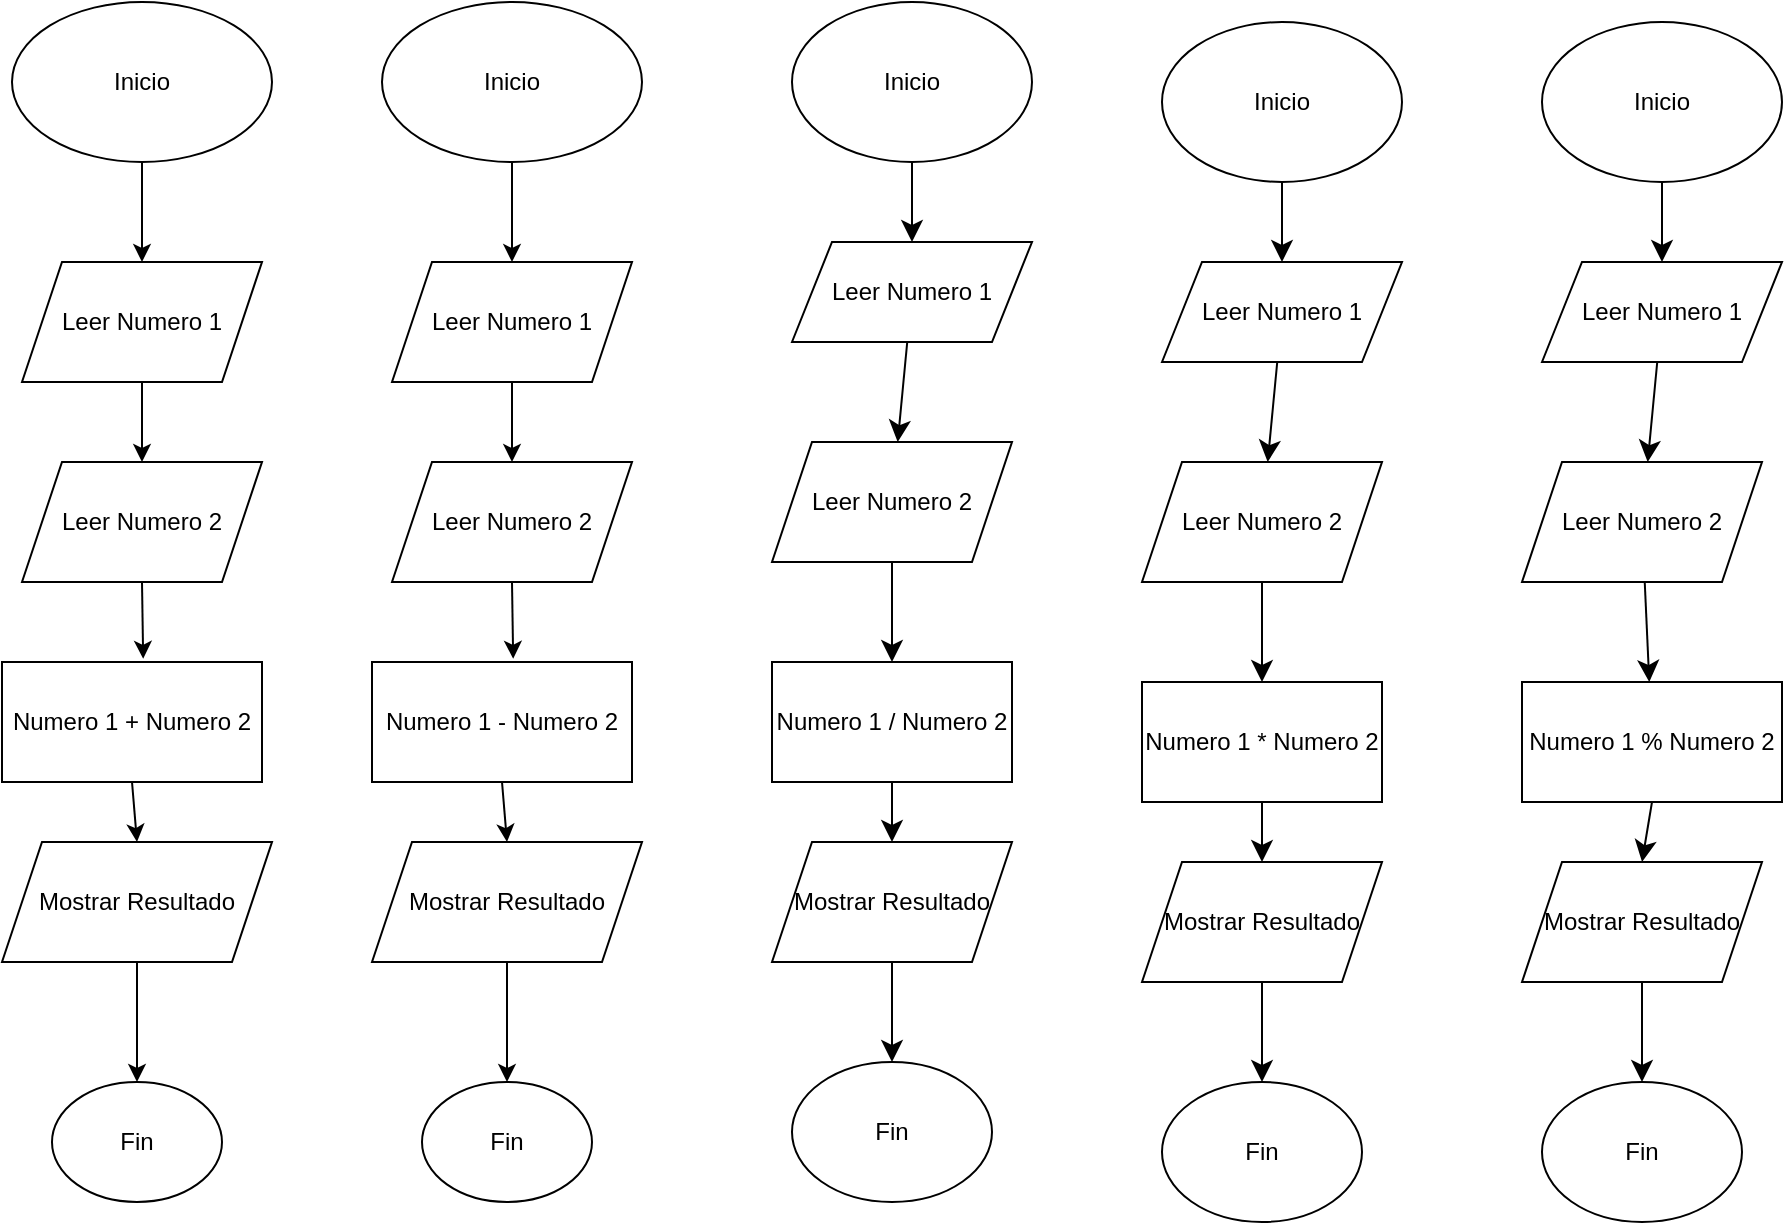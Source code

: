 <mxfile version="24.7.6">
  <diagram name="Page-1" id="0QDC5qbreHVhUufxlDPc">
    <mxGraphModel dx="453" dy="333" grid="1" gridSize="10" guides="1" tooltips="1" connect="1" arrows="1" fold="1" page="1" pageScale="1" pageWidth="827" pageHeight="1169" math="0" shadow="0">
      <root>
        <mxCell id="0" />
        <mxCell id="1" parent="0" />
        <mxCell id="wWSIzz2eOnMeMm4guEhj-3" value="Inicio" style="ellipse;whiteSpace=wrap;html=1;" parent="1" vertex="1">
          <mxGeometry x="35" y="100" width="130" height="80" as="geometry" />
        </mxCell>
        <mxCell id="wWSIzz2eOnMeMm4guEhj-4" value="Leer Numero 1" style="shape=parallelogram;perimeter=parallelogramPerimeter;whiteSpace=wrap;html=1;fixedSize=1;" parent="1" vertex="1">
          <mxGeometry x="40" y="230" width="120" height="60" as="geometry" />
        </mxCell>
        <mxCell id="wWSIzz2eOnMeMm4guEhj-5" value="Leer Numero 2" style="shape=parallelogram;perimeter=parallelogramPerimeter;whiteSpace=wrap;html=1;fixedSize=1;" parent="1" vertex="1">
          <mxGeometry x="40" y="330" width="120" height="60" as="geometry" />
        </mxCell>
        <mxCell id="wWSIzz2eOnMeMm4guEhj-7" value="" style="endArrow=classic;html=1;rounded=0;exitX=0.5;exitY=1;exitDx=0;exitDy=0;entryX=0.5;entryY=0;entryDx=0;entryDy=0;" parent="1" source="wWSIzz2eOnMeMm4guEhj-3" target="wWSIzz2eOnMeMm4guEhj-4" edge="1">
          <mxGeometry width="50" height="50" relative="1" as="geometry">
            <mxPoint x="125" y="290" as="sourcePoint" />
            <mxPoint x="175" y="240" as="targetPoint" />
          </mxGeometry>
        </mxCell>
        <mxCell id="wWSIzz2eOnMeMm4guEhj-8" value="" style="endArrow=classic;html=1;rounded=0;exitX=0.5;exitY=1;exitDx=0;exitDy=0;entryX=0.5;entryY=0;entryDx=0;entryDy=0;" parent="1" source="wWSIzz2eOnMeMm4guEhj-4" target="wWSIzz2eOnMeMm4guEhj-5" edge="1">
          <mxGeometry width="50" height="50" relative="1" as="geometry">
            <mxPoint x="125" y="290" as="sourcePoint" />
            <mxPoint x="175" y="320" as="targetPoint" />
          </mxGeometry>
        </mxCell>
        <mxCell id="wWSIzz2eOnMeMm4guEhj-9" value="Numero 1 + Numero 2" style="rounded=0;whiteSpace=wrap;html=1;" parent="1" vertex="1">
          <mxGeometry x="30" y="430" width="130" height="60" as="geometry" />
        </mxCell>
        <mxCell id="wWSIzz2eOnMeMm4guEhj-10" value="" style="endArrow=classic;html=1;rounded=0;exitX=0.5;exitY=1;exitDx=0;exitDy=0;entryX=0.543;entryY=-0.027;entryDx=0;entryDy=0;entryPerimeter=0;" parent="1" source="wWSIzz2eOnMeMm4guEhj-5" target="wWSIzz2eOnMeMm4guEhj-9" edge="1">
          <mxGeometry width="50" height="50" relative="1" as="geometry">
            <mxPoint x="125" y="450" as="sourcePoint" />
            <mxPoint x="175" y="400" as="targetPoint" />
          </mxGeometry>
        </mxCell>
        <mxCell id="wWSIzz2eOnMeMm4guEhj-11" value="Mostrar Resultado" style="shape=parallelogram;perimeter=parallelogramPerimeter;whiteSpace=wrap;html=1;fixedSize=1;" parent="1" vertex="1">
          <mxGeometry x="30" y="520" width="135" height="60" as="geometry" />
        </mxCell>
        <mxCell id="wWSIzz2eOnMeMm4guEhj-12" value="" style="endArrow=classic;html=1;rounded=0;exitX=0.5;exitY=1;exitDx=0;exitDy=0;entryX=0.5;entryY=0;entryDx=0;entryDy=0;" parent="1" source="wWSIzz2eOnMeMm4guEhj-9" target="wWSIzz2eOnMeMm4guEhj-11" edge="1">
          <mxGeometry width="50" height="50" relative="1" as="geometry">
            <mxPoint x="125" y="490" as="sourcePoint" />
            <mxPoint x="175" y="440" as="targetPoint" />
          </mxGeometry>
        </mxCell>
        <mxCell id="wWSIzz2eOnMeMm4guEhj-13" value="Fin" style="ellipse;whiteSpace=wrap;html=1;" parent="1" vertex="1">
          <mxGeometry x="55" y="640" width="85" height="60" as="geometry" />
        </mxCell>
        <mxCell id="wWSIzz2eOnMeMm4guEhj-14" value="" style="endArrow=classic;html=1;rounded=0;exitX=0.5;exitY=1;exitDx=0;exitDy=0;entryX=0.5;entryY=0;entryDx=0;entryDy=0;" parent="1" source="wWSIzz2eOnMeMm4guEhj-11" target="wWSIzz2eOnMeMm4guEhj-13" edge="1">
          <mxGeometry width="50" height="50" relative="1" as="geometry">
            <mxPoint x="155" y="660" as="sourcePoint" />
            <mxPoint x="205" y="610" as="targetPoint" />
          </mxGeometry>
        </mxCell>
        <mxCell id="dUIdOPPNoVDR88RISOie-1" value="Inicio" style="ellipse;whiteSpace=wrap;html=1;" vertex="1" parent="1">
          <mxGeometry x="220" y="100" width="130" height="80" as="geometry" />
        </mxCell>
        <mxCell id="dUIdOPPNoVDR88RISOie-2" value="Leer Numero 1" style="shape=parallelogram;perimeter=parallelogramPerimeter;whiteSpace=wrap;html=1;fixedSize=1;" vertex="1" parent="1">
          <mxGeometry x="225" y="230" width="120" height="60" as="geometry" />
        </mxCell>
        <mxCell id="dUIdOPPNoVDR88RISOie-3" value="Leer Numero 2" style="shape=parallelogram;perimeter=parallelogramPerimeter;whiteSpace=wrap;html=1;fixedSize=1;" vertex="1" parent="1">
          <mxGeometry x="225" y="330" width="120" height="60" as="geometry" />
        </mxCell>
        <mxCell id="dUIdOPPNoVDR88RISOie-4" value="" style="endArrow=classic;html=1;rounded=0;exitX=0.5;exitY=1;exitDx=0;exitDy=0;entryX=0.5;entryY=0;entryDx=0;entryDy=0;" edge="1" parent="1" source="dUIdOPPNoVDR88RISOie-1" target="dUIdOPPNoVDR88RISOie-2">
          <mxGeometry width="50" height="50" relative="1" as="geometry">
            <mxPoint x="310" y="290" as="sourcePoint" />
            <mxPoint x="360" y="240" as="targetPoint" />
          </mxGeometry>
        </mxCell>
        <mxCell id="dUIdOPPNoVDR88RISOie-5" value="" style="endArrow=classic;html=1;rounded=0;exitX=0.5;exitY=1;exitDx=0;exitDy=0;entryX=0.5;entryY=0;entryDx=0;entryDy=0;" edge="1" parent="1" source="dUIdOPPNoVDR88RISOie-2" target="dUIdOPPNoVDR88RISOie-3">
          <mxGeometry width="50" height="50" relative="1" as="geometry">
            <mxPoint x="310" y="290" as="sourcePoint" />
            <mxPoint x="360" y="320" as="targetPoint" />
          </mxGeometry>
        </mxCell>
        <mxCell id="dUIdOPPNoVDR88RISOie-6" value="Numero 1 - Numero 2" style="rounded=0;whiteSpace=wrap;html=1;" vertex="1" parent="1">
          <mxGeometry x="215" y="430" width="130" height="60" as="geometry" />
        </mxCell>
        <mxCell id="dUIdOPPNoVDR88RISOie-7" value="" style="endArrow=classic;html=1;rounded=0;exitX=0.5;exitY=1;exitDx=0;exitDy=0;entryX=0.543;entryY=-0.027;entryDx=0;entryDy=0;entryPerimeter=0;" edge="1" parent="1" source="dUIdOPPNoVDR88RISOie-3" target="dUIdOPPNoVDR88RISOie-6">
          <mxGeometry width="50" height="50" relative="1" as="geometry">
            <mxPoint x="310" y="450" as="sourcePoint" />
            <mxPoint x="360" y="400" as="targetPoint" />
          </mxGeometry>
        </mxCell>
        <mxCell id="dUIdOPPNoVDR88RISOie-8" value="Mostrar Resultado" style="shape=parallelogram;perimeter=parallelogramPerimeter;whiteSpace=wrap;html=1;fixedSize=1;" vertex="1" parent="1">
          <mxGeometry x="215" y="520" width="135" height="60" as="geometry" />
        </mxCell>
        <mxCell id="dUIdOPPNoVDR88RISOie-9" value="" style="endArrow=classic;html=1;rounded=0;exitX=0.5;exitY=1;exitDx=0;exitDy=0;entryX=0.5;entryY=0;entryDx=0;entryDy=0;" edge="1" parent="1" source="dUIdOPPNoVDR88RISOie-6" target="dUIdOPPNoVDR88RISOie-8">
          <mxGeometry width="50" height="50" relative="1" as="geometry">
            <mxPoint x="310" y="490" as="sourcePoint" />
            <mxPoint x="360" y="440" as="targetPoint" />
          </mxGeometry>
        </mxCell>
        <mxCell id="dUIdOPPNoVDR88RISOie-10" value="Fin" style="ellipse;whiteSpace=wrap;html=1;" vertex="1" parent="1">
          <mxGeometry x="240" y="640" width="85" height="60" as="geometry" />
        </mxCell>
        <mxCell id="dUIdOPPNoVDR88RISOie-11" value="" style="endArrow=classic;html=1;rounded=0;exitX=0.5;exitY=1;exitDx=0;exitDy=0;entryX=0.5;entryY=0;entryDx=0;entryDy=0;" edge="1" parent="1" source="dUIdOPPNoVDR88RISOie-8" target="dUIdOPPNoVDR88RISOie-10">
          <mxGeometry width="50" height="50" relative="1" as="geometry">
            <mxPoint x="340" y="660" as="sourcePoint" />
            <mxPoint x="390" y="610" as="targetPoint" />
          </mxGeometry>
        </mxCell>
        <mxCell id="dUIdOPPNoVDR88RISOie-23" style="edgeStyle=none;curved=1;rounded=0;orthogonalLoop=1;jettySize=auto;html=1;fontSize=12;startSize=8;endSize=8;" edge="1" parent="1" source="dUIdOPPNoVDR88RISOie-12" target="dUIdOPPNoVDR88RISOie-13">
          <mxGeometry relative="1" as="geometry" />
        </mxCell>
        <mxCell id="dUIdOPPNoVDR88RISOie-12" value="Inicio" style="ellipse;whiteSpace=wrap;html=1;" vertex="1" parent="1">
          <mxGeometry x="425" y="100" width="120" height="80" as="geometry" />
        </mxCell>
        <mxCell id="dUIdOPPNoVDR88RISOie-22" style="edgeStyle=none;curved=1;rounded=0;orthogonalLoop=1;jettySize=auto;html=1;fontSize=12;startSize=8;endSize=8;" edge="1" parent="1" source="dUIdOPPNoVDR88RISOie-13" target="dUIdOPPNoVDR88RISOie-14">
          <mxGeometry relative="1" as="geometry" />
        </mxCell>
        <mxCell id="dUIdOPPNoVDR88RISOie-13" value="Leer Numero 1" style="shape=parallelogram;perimeter=parallelogramPerimeter;whiteSpace=wrap;html=1;fixedSize=1;" vertex="1" parent="1">
          <mxGeometry x="425" y="220" width="120" height="50" as="geometry" />
        </mxCell>
        <mxCell id="dUIdOPPNoVDR88RISOie-16" value="" style="edgeStyle=none;curved=1;rounded=0;orthogonalLoop=1;jettySize=auto;html=1;fontSize=12;startSize=8;endSize=8;" edge="1" parent="1" source="dUIdOPPNoVDR88RISOie-14" target="dUIdOPPNoVDR88RISOie-15">
          <mxGeometry relative="1" as="geometry" />
        </mxCell>
        <mxCell id="dUIdOPPNoVDR88RISOie-14" value="Leer Numero 2" style="shape=parallelogram;perimeter=parallelogramPerimeter;whiteSpace=wrap;html=1;fixedSize=1;" vertex="1" parent="1">
          <mxGeometry x="415" y="320" width="120" height="60" as="geometry" />
        </mxCell>
        <mxCell id="dUIdOPPNoVDR88RISOie-15" value="Numero 1 / Numero 2" style="whiteSpace=wrap;html=1;" vertex="1" parent="1">
          <mxGeometry x="415" y="430" width="120" height="60" as="geometry" />
        </mxCell>
        <mxCell id="dUIdOPPNoVDR88RISOie-19" value="" style="edgeStyle=none;curved=1;rounded=0;orthogonalLoop=1;jettySize=auto;html=1;fontSize=12;startSize=8;endSize=8;entryX=0.5;entryY=0;entryDx=0;entryDy=0;" edge="1" parent="1" source="dUIdOPPNoVDR88RISOie-17" target="dUIdOPPNoVDR88RISOie-20">
          <mxGeometry relative="1" as="geometry">
            <mxPoint x="475" y="630" as="targetPoint" />
          </mxGeometry>
        </mxCell>
        <mxCell id="dUIdOPPNoVDR88RISOie-17" value="Mostrar Resultado" style="shape=parallelogram;perimeter=parallelogramPerimeter;whiteSpace=wrap;html=1;fixedSize=1;" vertex="1" parent="1">
          <mxGeometry x="415" y="520" width="120" height="60" as="geometry" />
        </mxCell>
        <mxCell id="dUIdOPPNoVDR88RISOie-20" value="Fin" style="ellipse;whiteSpace=wrap;html=1;" vertex="1" parent="1">
          <mxGeometry x="425" y="630" width="100" height="70" as="geometry" />
        </mxCell>
        <mxCell id="dUIdOPPNoVDR88RISOie-21" value="" style="endArrow=classic;html=1;rounded=0;fontSize=12;startSize=8;endSize=8;curved=1;entryX=0.5;entryY=0;entryDx=0;entryDy=0;exitX=0.5;exitY=1;exitDx=0;exitDy=0;" edge="1" parent="1" source="dUIdOPPNoVDR88RISOie-15" target="dUIdOPPNoVDR88RISOie-17">
          <mxGeometry width="50" height="50" relative="1" as="geometry">
            <mxPoint x="355" y="430" as="sourcePoint" />
            <mxPoint x="405" y="380" as="targetPoint" />
          </mxGeometry>
        </mxCell>
        <mxCell id="dUIdOPPNoVDR88RISOie-24" style="edgeStyle=none;curved=1;rounded=0;orthogonalLoop=1;jettySize=auto;html=1;fontSize=12;startSize=8;endSize=8;" edge="1" parent="1" source="dUIdOPPNoVDR88RISOie-25" target="dUIdOPPNoVDR88RISOie-27">
          <mxGeometry relative="1" as="geometry" />
        </mxCell>
        <mxCell id="dUIdOPPNoVDR88RISOie-25" value="Inicio" style="ellipse;whiteSpace=wrap;html=1;" vertex="1" parent="1">
          <mxGeometry x="610" y="110" width="120" height="80" as="geometry" />
        </mxCell>
        <mxCell id="dUIdOPPNoVDR88RISOie-26" style="edgeStyle=none;curved=1;rounded=0;orthogonalLoop=1;jettySize=auto;html=1;fontSize=12;startSize=8;endSize=8;" edge="1" parent="1" source="dUIdOPPNoVDR88RISOie-27" target="dUIdOPPNoVDR88RISOie-29">
          <mxGeometry relative="1" as="geometry" />
        </mxCell>
        <mxCell id="dUIdOPPNoVDR88RISOie-27" value="Leer Numero 1" style="shape=parallelogram;perimeter=parallelogramPerimeter;whiteSpace=wrap;html=1;fixedSize=1;" vertex="1" parent="1">
          <mxGeometry x="610" y="230" width="120" height="50" as="geometry" />
        </mxCell>
        <mxCell id="dUIdOPPNoVDR88RISOie-28" value="" style="edgeStyle=none;curved=1;rounded=0;orthogonalLoop=1;jettySize=auto;html=1;fontSize=12;startSize=8;endSize=8;" edge="1" parent="1" source="dUIdOPPNoVDR88RISOie-29" target="dUIdOPPNoVDR88RISOie-30">
          <mxGeometry relative="1" as="geometry" />
        </mxCell>
        <mxCell id="dUIdOPPNoVDR88RISOie-29" value="Leer Numero 2" style="shape=parallelogram;perimeter=parallelogramPerimeter;whiteSpace=wrap;html=1;fixedSize=1;" vertex="1" parent="1">
          <mxGeometry x="600" y="330" width="120" height="60" as="geometry" />
        </mxCell>
        <mxCell id="dUIdOPPNoVDR88RISOie-30" value="Numero 1 * Numero 2" style="whiteSpace=wrap;html=1;" vertex="1" parent="1">
          <mxGeometry x="600" y="440" width="120" height="60" as="geometry" />
        </mxCell>
        <mxCell id="dUIdOPPNoVDR88RISOie-31" value="" style="edgeStyle=none;curved=1;rounded=0;orthogonalLoop=1;jettySize=auto;html=1;fontSize=12;startSize=8;endSize=8;entryX=0.5;entryY=0;entryDx=0;entryDy=0;" edge="1" parent="1" source="dUIdOPPNoVDR88RISOie-32" target="dUIdOPPNoVDR88RISOie-33">
          <mxGeometry relative="1" as="geometry">
            <mxPoint x="660" y="640" as="targetPoint" />
          </mxGeometry>
        </mxCell>
        <mxCell id="dUIdOPPNoVDR88RISOie-32" value="Mostrar Resultado" style="shape=parallelogram;perimeter=parallelogramPerimeter;whiteSpace=wrap;html=1;fixedSize=1;" vertex="1" parent="1">
          <mxGeometry x="600" y="530" width="120" height="60" as="geometry" />
        </mxCell>
        <mxCell id="dUIdOPPNoVDR88RISOie-33" value="Fin" style="ellipse;whiteSpace=wrap;html=1;" vertex="1" parent="1">
          <mxGeometry x="610" y="640" width="100" height="70" as="geometry" />
        </mxCell>
        <mxCell id="dUIdOPPNoVDR88RISOie-34" value="" style="endArrow=classic;html=1;rounded=0;fontSize=12;startSize=8;endSize=8;curved=1;entryX=0.5;entryY=0;entryDx=0;entryDy=0;exitX=0.5;exitY=1;exitDx=0;exitDy=0;" edge="1" parent="1" source="dUIdOPPNoVDR88RISOie-30" target="dUIdOPPNoVDR88RISOie-32">
          <mxGeometry width="50" height="50" relative="1" as="geometry">
            <mxPoint x="540" y="440" as="sourcePoint" />
            <mxPoint x="590" y="390" as="targetPoint" />
          </mxGeometry>
        </mxCell>
        <mxCell id="dUIdOPPNoVDR88RISOie-35" style="edgeStyle=none;curved=1;rounded=0;orthogonalLoop=1;jettySize=auto;html=1;fontSize=12;startSize=8;endSize=8;" edge="1" parent="1" source="dUIdOPPNoVDR88RISOie-36" target="dUIdOPPNoVDR88RISOie-38">
          <mxGeometry relative="1" as="geometry" />
        </mxCell>
        <mxCell id="dUIdOPPNoVDR88RISOie-36" value="Inicio" style="ellipse;whiteSpace=wrap;html=1;" vertex="1" parent="1">
          <mxGeometry x="800" y="110" width="120" height="80" as="geometry" />
        </mxCell>
        <mxCell id="dUIdOPPNoVDR88RISOie-37" style="edgeStyle=none;curved=1;rounded=0;orthogonalLoop=1;jettySize=auto;html=1;fontSize=12;startSize=8;endSize=8;" edge="1" parent="1" source="dUIdOPPNoVDR88RISOie-38" target="dUIdOPPNoVDR88RISOie-40">
          <mxGeometry relative="1" as="geometry" />
        </mxCell>
        <mxCell id="dUIdOPPNoVDR88RISOie-38" value="Leer Numero 1" style="shape=parallelogram;perimeter=parallelogramPerimeter;whiteSpace=wrap;html=1;fixedSize=1;" vertex="1" parent="1">
          <mxGeometry x="800" y="230" width="120" height="50" as="geometry" />
        </mxCell>
        <mxCell id="dUIdOPPNoVDR88RISOie-39" value="" style="edgeStyle=none;curved=1;rounded=0;orthogonalLoop=1;jettySize=auto;html=1;fontSize=12;startSize=8;endSize=8;" edge="1" parent="1" source="dUIdOPPNoVDR88RISOie-40" target="dUIdOPPNoVDR88RISOie-41">
          <mxGeometry relative="1" as="geometry" />
        </mxCell>
        <mxCell id="dUIdOPPNoVDR88RISOie-40" value="Leer Numero 2" style="shape=parallelogram;perimeter=parallelogramPerimeter;whiteSpace=wrap;html=1;fixedSize=1;" vertex="1" parent="1">
          <mxGeometry x="790" y="330" width="120" height="60" as="geometry" />
        </mxCell>
        <mxCell id="dUIdOPPNoVDR88RISOie-41" value="Numero 1 % Numero 2" style="whiteSpace=wrap;html=1;" vertex="1" parent="1">
          <mxGeometry x="790" y="440" width="130" height="60" as="geometry" />
        </mxCell>
        <mxCell id="dUIdOPPNoVDR88RISOie-42" value="" style="edgeStyle=none;curved=1;rounded=0;orthogonalLoop=1;jettySize=auto;html=1;fontSize=12;startSize=8;endSize=8;entryX=0.5;entryY=0;entryDx=0;entryDy=0;" edge="1" parent="1" source="dUIdOPPNoVDR88RISOie-43" target="dUIdOPPNoVDR88RISOie-44">
          <mxGeometry relative="1" as="geometry">
            <mxPoint x="850" y="640" as="targetPoint" />
          </mxGeometry>
        </mxCell>
        <mxCell id="dUIdOPPNoVDR88RISOie-43" value="Mostrar Resultado" style="shape=parallelogram;perimeter=parallelogramPerimeter;whiteSpace=wrap;html=1;fixedSize=1;" vertex="1" parent="1">
          <mxGeometry x="790" y="530" width="120" height="60" as="geometry" />
        </mxCell>
        <mxCell id="dUIdOPPNoVDR88RISOie-44" value="Fin" style="ellipse;whiteSpace=wrap;html=1;" vertex="1" parent="1">
          <mxGeometry x="800" y="640" width="100" height="70" as="geometry" />
        </mxCell>
        <mxCell id="dUIdOPPNoVDR88RISOie-45" value="" style="endArrow=classic;html=1;rounded=0;fontSize=12;startSize=8;endSize=8;curved=1;entryX=0.5;entryY=0;entryDx=0;entryDy=0;exitX=0.5;exitY=1;exitDx=0;exitDy=0;" edge="1" parent="1" source="dUIdOPPNoVDR88RISOie-41" target="dUIdOPPNoVDR88RISOie-43">
          <mxGeometry width="50" height="50" relative="1" as="geometry">
            <mxPoint x="730" y="440" as="sourcePoint" />
            <mxPoint x="780" y="390" as="targetPoint" />
          </mxGeometry>
        </mxCell>
      </root>
    </mxGraphModel>
  </diagram>
</mxfile>
